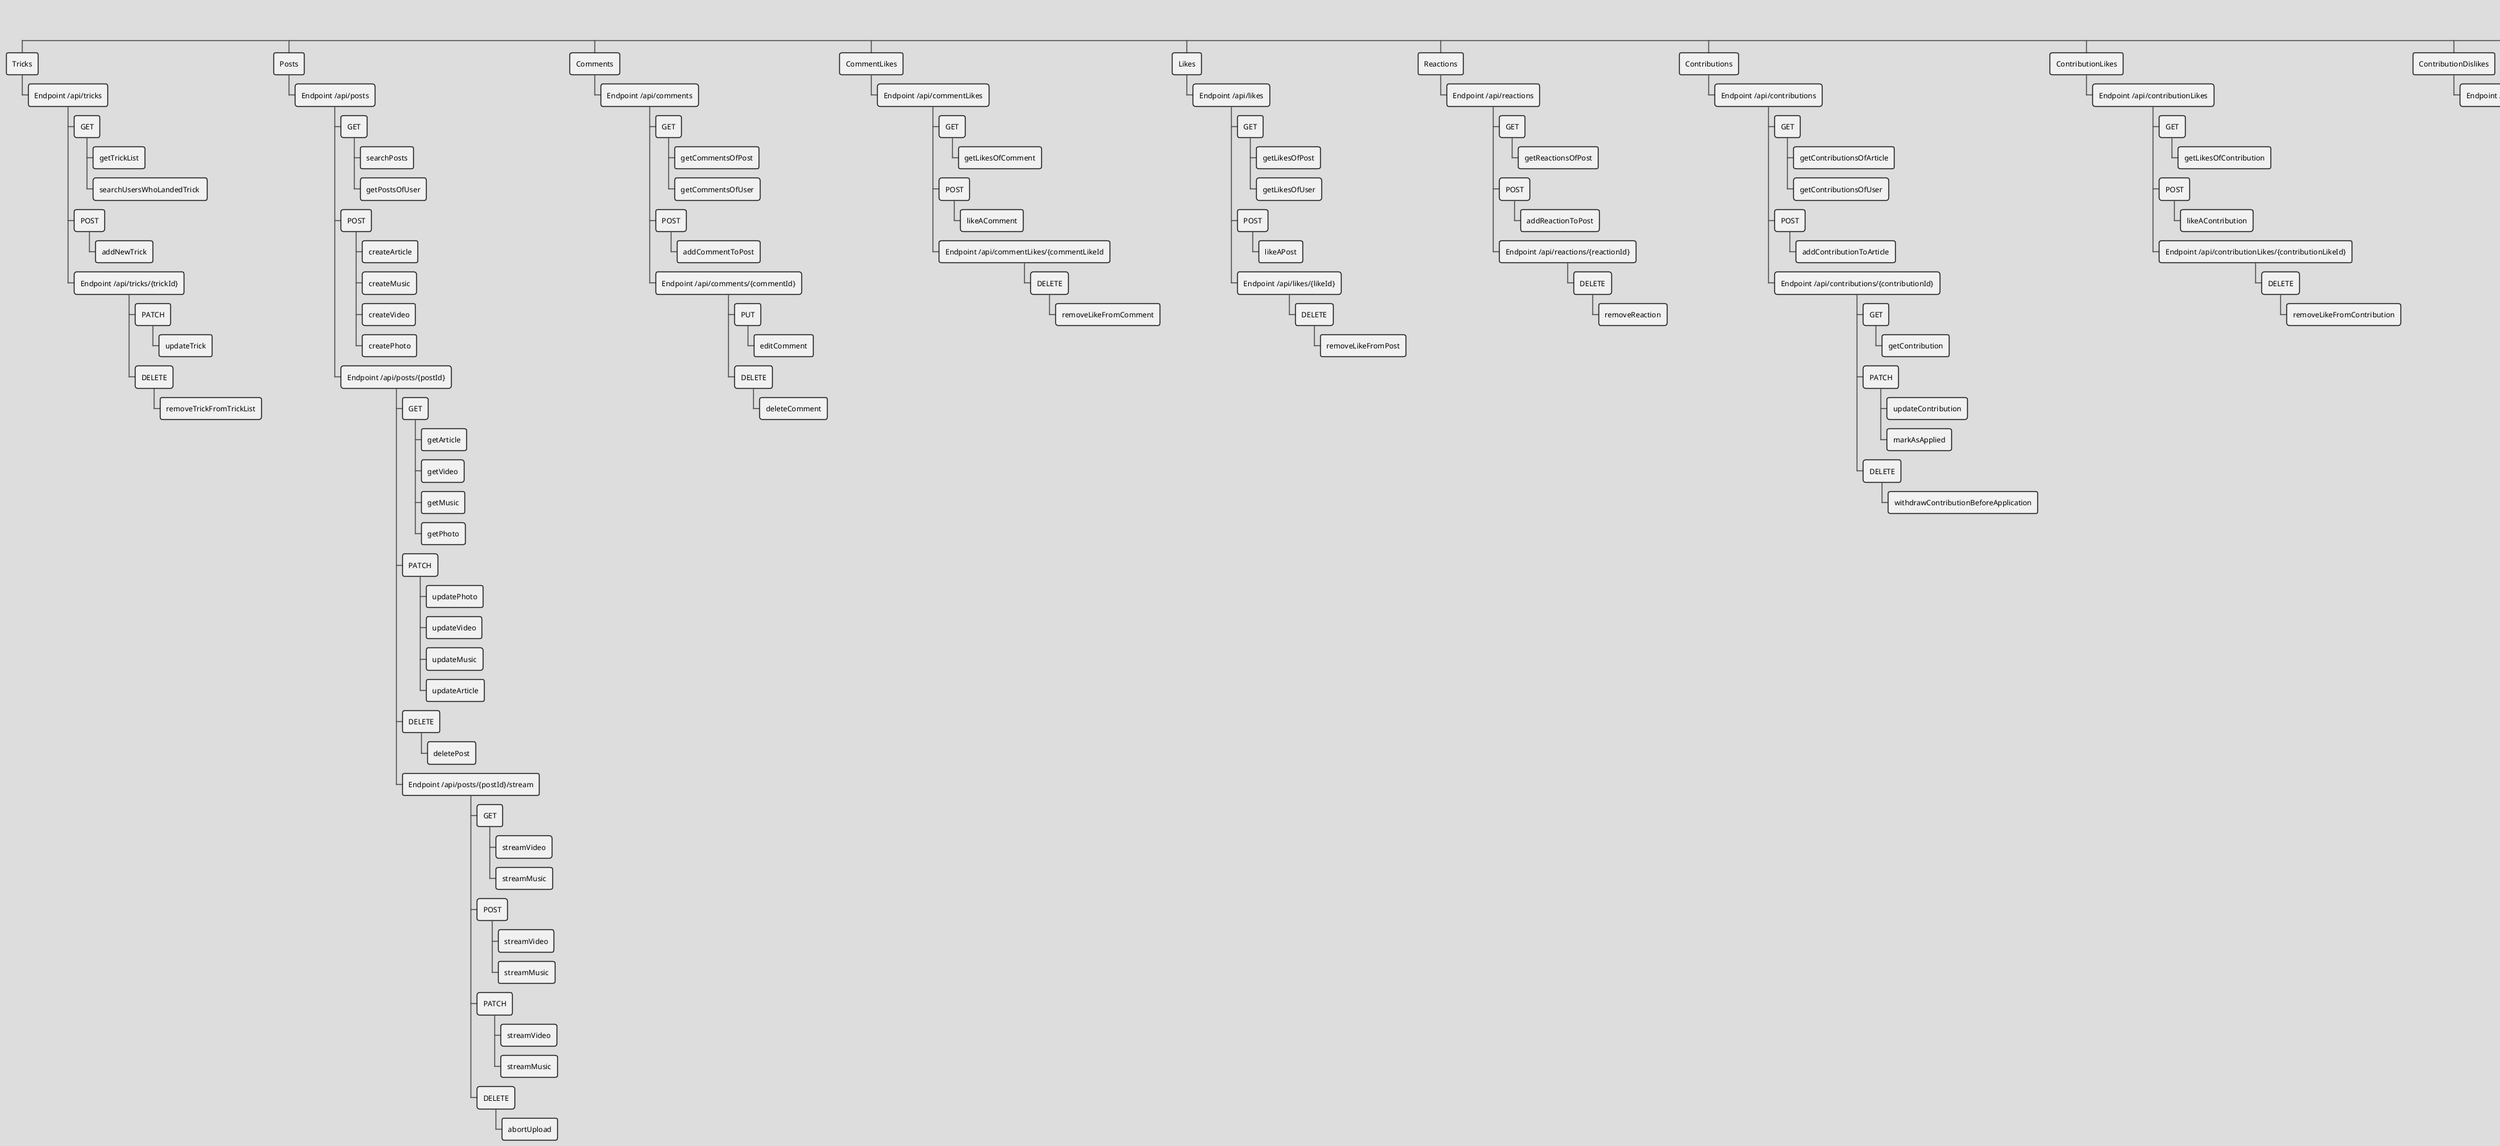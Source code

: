 @startwbs api
!theme toy
* Api

** Tricks
*** Endpoint /api/tricks
**** GET
' By Chunks
' With Search
' With Filter
***** getTrickList
' By Chunks
***** searchUsersWhoLandedTrick 
**** POST
' Auth Required
***** addNewTrick
**** Endpoint /api/tricks/{trickId}
***** PATCH
' Auth Required
****** updateTrick
***** DELETE
' Auth Required
****** removeTrickFromTrickList

** Posts
*** Endpoint /api/posts
**** GET
' By Chunks
' With Search
' With Filter + Sorting
' Auth Optional(filter's friendsOnly option)
***** searchPosts
' By Chunks
' With Search
' With Filter + Sorting
***** getPostsOfUser
**** POST
' Auth Required
***** createArticle
' Auth Required
***** createMusic
' Auth Required
***** createVideo
' Auth Required
***** createPhoto
**** Endpoint /api/posts/{postId}
' For uploading a video to a video that hasn't been fully commited yet

***** GET
' Load only what's missing
****** getArticle
****** getVideo
****** getMusic
****** getPhoto
***** PATCH
' Auth Required
****** updatePhoto
' Auth Required
****** updateVideo
' Auth Required
****** updateMusic
' Auth Required
****** updateArticle
***** DELETE
' Auth Required
****** deletePost
***** Endpoint /api/posts/{postId}/stream
****** GET
******* streamVideo
******* streamMusic
****** POST
******* streamVideo
******* streamMusic
****** PATCH
******* streamVideo
******* streamMusic
****** DELETE
******* abortUpload
'** Users
'*** Endpoint /api/users
'**** GET
'**** POST
'**** Endpoint /api/users/{userId}
'***** GET
'***** PUT
'***** DELETE

** Comments
*** Endpoint /api/comments
**** GET
' By Chunks
' With Sorting
***** getCommentsOfPost
' By Chunks
' With Sorting
***** getCommentsOfUser
**** POST
' Auth Required
***** addCommentToPost
**** Endpoint /api/comments/{commentId}
***** PUT
' Auth Required
****** editComment
***** DELETE
' Auth Required
****** deleteComment

** CommentLikes
*** Endpoint /api/commentLikes
**** GET
' By Chunks
***** getLikesOfComment
**** POST
' Auth Required
***** likeAComment
**** Endpoint /api/commentLikes/{commentLikeId
***** DELETE
' Auth Required
****** removeLikeFromComment

** Likes
*** Endpoint /api/likes
**** GET
' By Chunks
***** getLikesOfPost
' By Chunks
***** getLikesOfUser
**** POST
' Auth Required
***** likeAPost
**** Endpoint /api/likes/{likeId}
***** DELETE
' Auth Required
****** removeLikeFromPost

** Reactions
*** Endpoint /api/reactions
**** GET
' By Chunks
***** getReactionsOfPost
**** POST
' Auth Required
***** addReactionToPost
**** Endpoint /api/reactions/{reactionId}
***** DELETE
' Auth Required
****** removeReaction

** Contributions
*** Endpoint /api/contributions
**** GET
' By Chunks
' With Search
' With Filter
***** getContributionsOfArticle
' By Chunks
' With Search
' With Filter
***** getContributionsOfUser
**** POST
' Auth Required
***** addContributionToArticle
**** Endpoint /api/contributions/{contributionId}
***** GET
' Load only what's missing
****** getContribution
***** PATCH
' Auth Required
****** updateContribution
' Auth Required
****** markAsApplied
***** DELETE
' Auth Required
****** withdrawContributionBeforeApplication

** ContributionLikes
*** Endpoint /api/contributionLikes
**** GET
' By Chunks
***** getLikesOfContribution
**** POST
' Auth Required
***** likeAContribution
**** Endpoint /api/contributionLikes/{contributionLikeId}
***** DELETE
' Auth Required
****** removeLikeFromContribution

** ContributionDislikes
*** Endpoint /api/contributionDislikes
**** GET
' By Chunks
***** getDislikesOfContribution
**** POST
' Auth Required
***** dislikeAContribution
**** Endpoint /api/contributionDislikes/{contributionDislikeId}
***** DELETE
' Auth Required
****** removeDislikeFromContribution

** ContributionComments
*** Endpoint /api/contributionComments
**** POST
' Auth Required
***** addCommentToContribution
**** Endpoint /api/contributionComments/{contributionCommentId}
***** PUT
' Auth Required
****** editContributionComment
***** DELETE
' Auth Required
****** deleteContributionComment

** ContributionCommentLikes
*** Endpoint /api/contributionCommentLikes
**** GET
' By Chunks
***** getLikesOfContributionComment
**** POST
' Auth Required
***** likeAContributionComment
**** Endpoint /api/contributionCommentLikes/{contributionCommentLikeId}
***** DELETE
' Auth Required
****** removeLikeFromContributionComment

** ContributionCommentDislikes
*** Endpoint /api/contributionCommentDislikes
**** GET
' By Chunks
***** getDislikesOfContributionComment
**** POST
' Auth Required
***** dislikeAContributionComment
**** Endpoint /api/contributionCommentDislikes/{contributionCommentDislikeId}
***** DELETE
' Auth Required
****** removeDislikeFromContributionComment

** Follows
*** Endpoint /api/follows
**** POST
' Auth Required
***** followUser
**** Endpoint /api/follows/{followId}
***** DELETE
' Auth Required
****** stopFollowingUser
' Auth Required
****** stopUserFromFollowingYou
**** Endpoint /api/follows/followees
***** GET
' By Chunks
****** getFolloweesOfUser
**** Endpoint /api/follows/followers
***** GET
' By Chunks
****** getFollowersOfUser

** Friends
*** Endpoint /api/friends
**** GET
' Auth Required
***** getFriendsOfUser
**** Endpoint /api/friends/{friendId}
***** DELETE
' Auth Required
****** removeUserFromFriends

** FriendshipRequests
*** Endpoint /api/friendshipRequests
**** POST
' Auth Required
***** sendFriendshipRequestToUser
**** Endpoint /api/friendshipRequests/{friendshipRequestId}
***** DELETE
' Auth Required
****** refuseFriendshipRequest
' Auth Required
****** withdrawFriendshipRequest
**** Endpoint /api/friendshipRequests/to
***** GET
' Auth Required
****** getFriendshipRequestsToUser
**** Endpoint /api/friendshipRequests/from
***** GET
' Auth Required
****** getFriendshipRequestsFromUser

** Notifications
*** Endpoint /api/notifications
**** GET
' Auth Required
***** getNotifications
@endwbs
